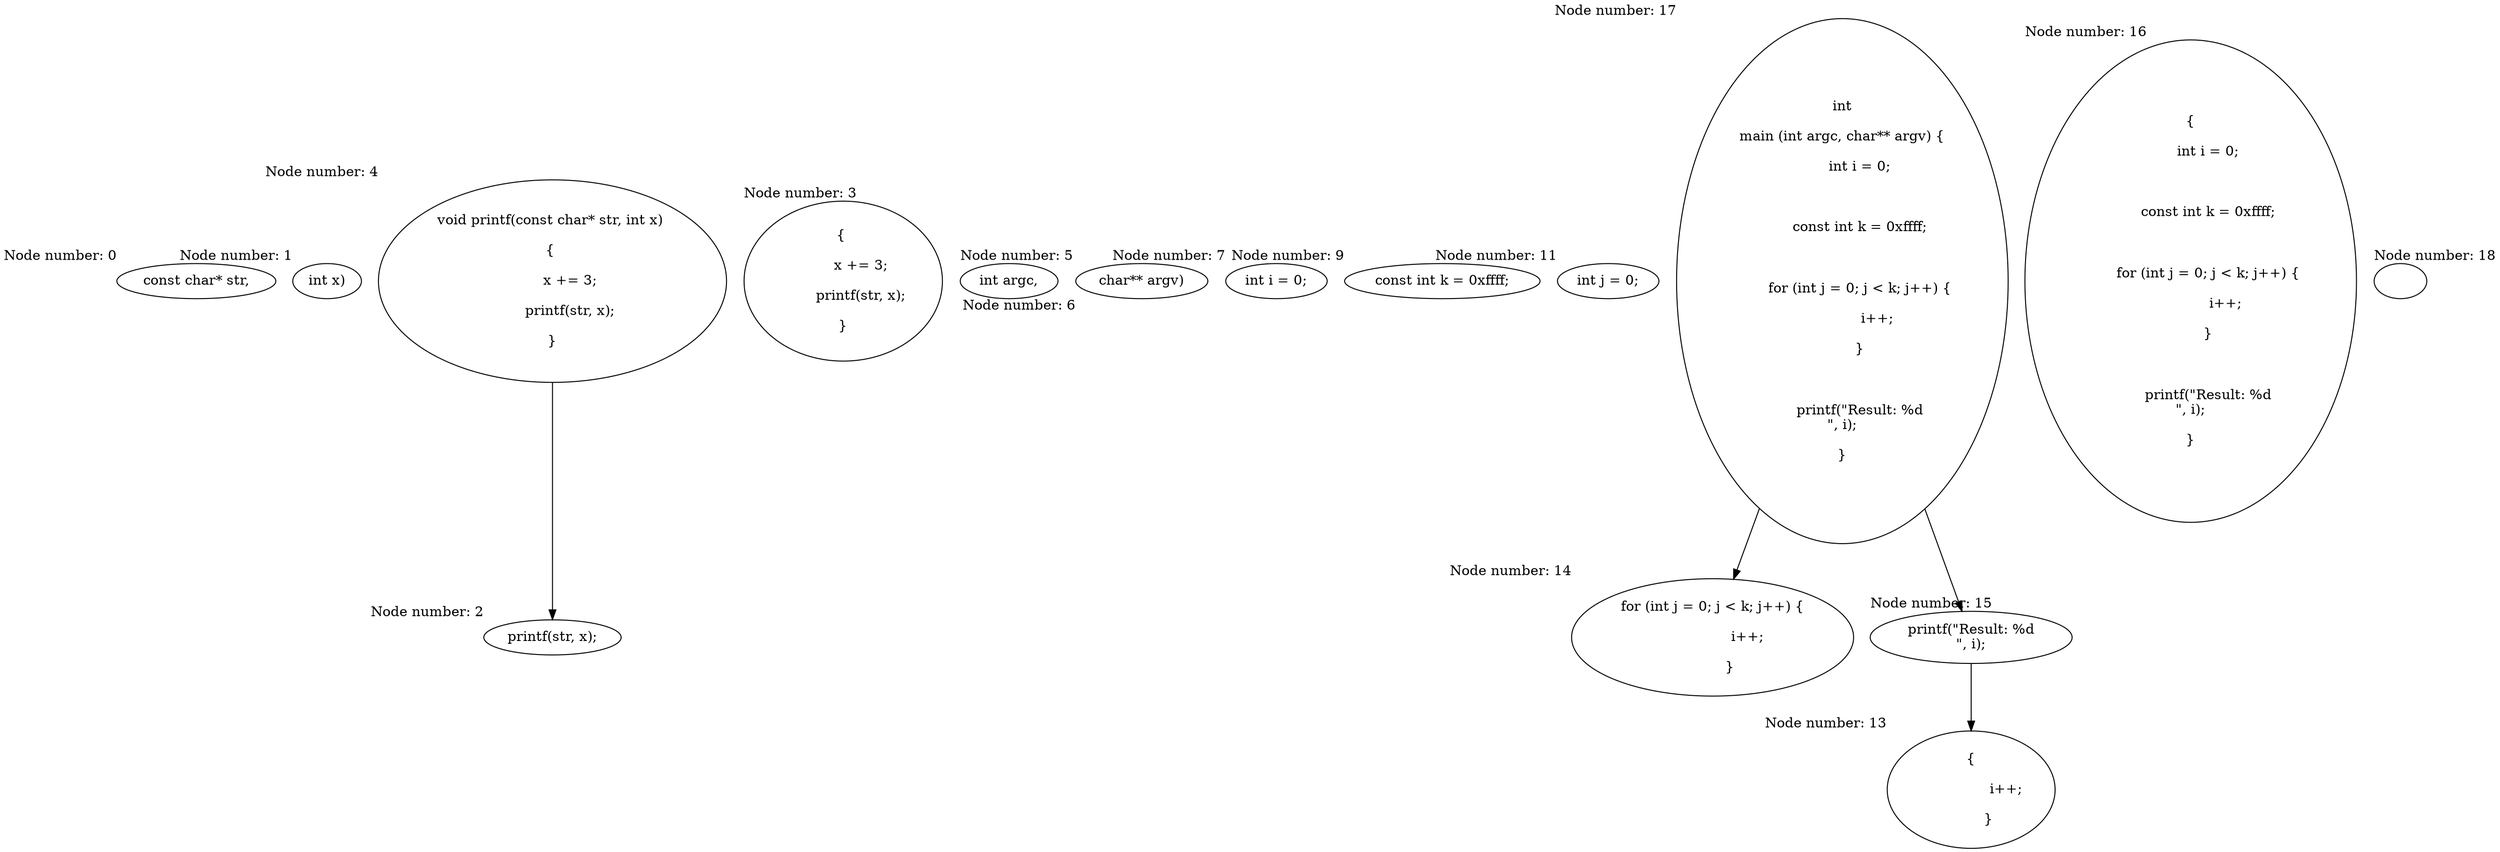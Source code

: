 digraph g {
forcelabels=true;
0[label="const char* str,", xlabel="Node number: 0"];
1[label="int x)", xlabel="Node number: 1"];
2[label="printf(str, x);", xlabel="Node number: 2"];
3[label="{ 
	x += 3;
	printf(str, x);
}", xlabel="Node number: 3"];
4[label="void printf(const char* str, int x) 
{ 
	x += 3;
	printf(str, x);
}", xlabel="Node number: 4"];
5[label="int argc,", xlabel="Node number: 5"];
6[label="char** argv)", xlabel="Node number: 6"];
7[label="int i = 0;", xlabel="Node number: 7"];
9[label="const int k = 0xffff;", xlabel="Node number: 9"];
11[label="int j = 0;", xlabel="Node number: 11"];
13[label="{
		i++;
	}", xlabel="Node number: 13"];
14[label="for (int j = 0; j < k; j++) {
		i++;
	}", xlabel="Node number: 14"];
15[label="printf(\"Result: %d\n\", i);", xlabel="Node number: 15"];
16[label="{
	int i = 0;
	
	const int k = 0xffff;

	for (int j = 0; j < k; j++) {
		i++;
	}

	printf(\"Result: %d\n\", i);
}", xlabel="Node number: 16"];
17[label="int
main (int argc, char** argv) {
	int i = 0;
	
	const int k = 0xffff;

	for (int j = 0; j < k; j++) {
		i++;
	}

	printf(\"Result: %d\n\", i);
}", xlabel="Node number: 17"];
18[label="", xlabel="Node number: 18"];
4 -> 2;
15 -> 13;
17 -> 14;
17 -> 15;
}
